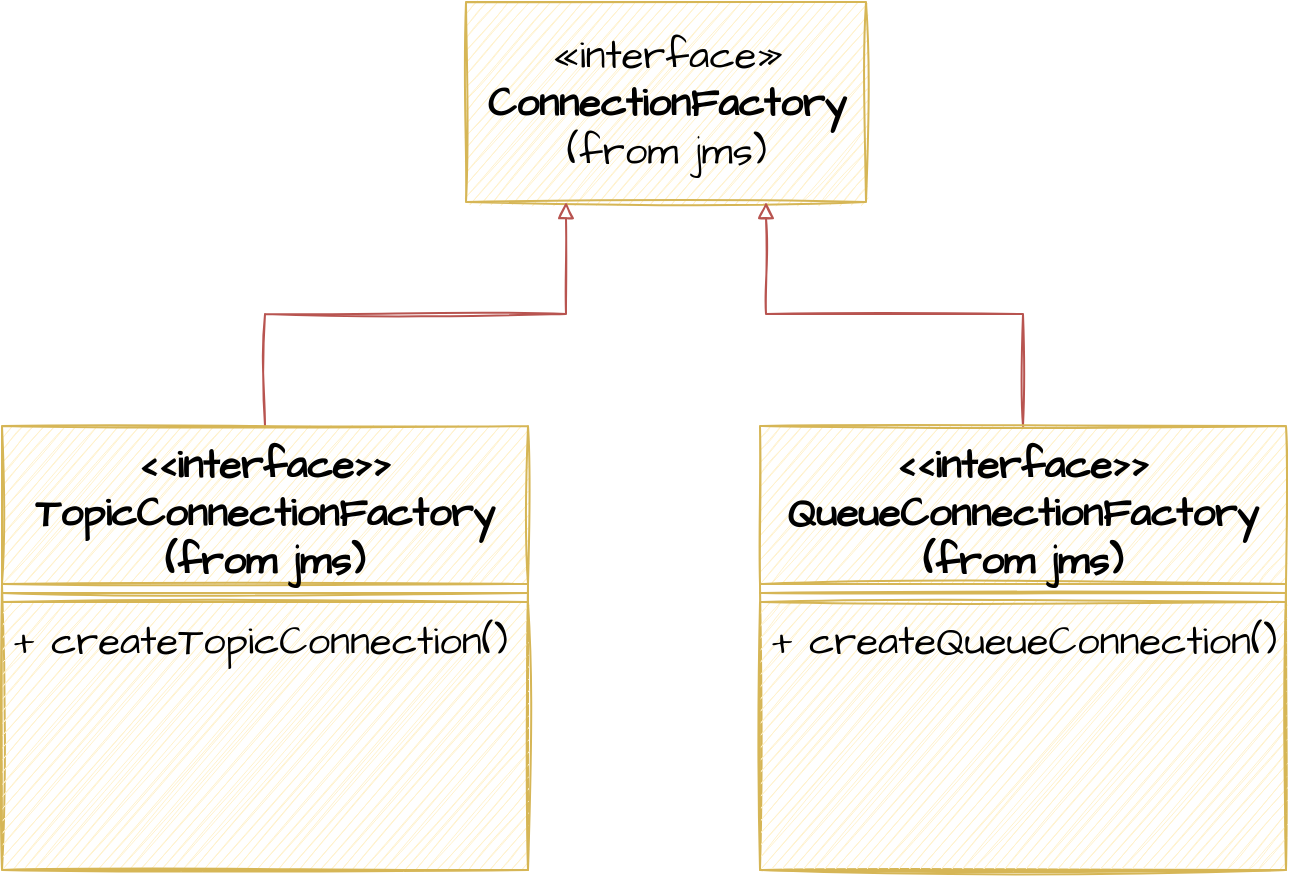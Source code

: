 <mxfile version="16.0.0" type="device"><diagram id="iR7kW6d5z7mH8W_eMVzF" name="Page-1"><mxGraphModel dx="1422" dy="700" grid="0" gridSize="10" guides="1" tooltips="1" connect="1" arrows="1" fold="1" page="1" pageScale="1" pageWidth="827" pageHeight="1169" math="0" shadow="0"><root><mxCell id="0"/><mxCell id="1" parent="0"/><mxCell id="ehRy4RxpUtRiQSKjynxq-5" value="«interface»&lt;br&gt;&lt;div&gt;&lt;b&gt;ConnectionFactory&lt;/b&gt;&lt;/div&gt;&lt;div&gt;(from jms)&lt;/div&gt;" style="html=1;sketch=1;fontFamily=Architects Daughter;fontSource=https%3A%2F%2Ffonts.googleapis.com%2Fcss%3Ffamily%3DArchitects%2BDaughter;fontSize=20;fillColor=#fff2cc;strokeColor=#d6b656;" vertex="1" parent="1"><mxGeometry x="314" y="96" width="200" height="100" as="geometry"/></mxCell><mxCell id="ehRy4RxpUtRiQSKjynxq-17" style="edgeStyle=orthogonalEdgeStyle;rounded=0;sketch=1;orthogonalLoop=1;jettySize=auto;html=1;exitX=0.5;exitY=0;exitDx=0;exitDy=0;entryX=0.25;entryY=1;entryDx=0;entryDy=0;fontFamily=Architects Daughter;fontSource=https%3A%2F%2Ffonts.googleapis.com%2Fcss%3Ffamily%3DArchitects%2BDaughter;fontSize=20;startArrow=none;startFill=0;endArrow=block;endFill=0;fillColor=#f8cecc;strokeColor=#b85450;" edge="1" parent="1" source="ehRy4RxpUtRiQSKjynxq-6" target="ehRy4RxpUtRiQSKjynxq-5"><mxGeometry relative="1" as="geometry"/></mxCell><mxCell id="ehRy4RxpUtRiQSKjynxq-6" value="&lt;&lt;interface&gt;&gt;&#xA;TopicConnectionFactory&#xA;(from jms)&#xA;" style="swimlane;fontStyle=1;align=center;verticalAlign=top;childLayout=stackLayout;horizontal=1;startSize=79;horizontalStack=0;resizeParent=1;resizeParentMax=0;resizeLast=0;collapsible=1;marginBottom=0;sketch=1;fontFamily=Architects Daughter;fontSource=https%3A%2F%2Ffonts.googleapis.com%2Fcss%3Ffamily%3DArchitects%2BDaughter;fontSize=20;fillColor=#fff2cc;strokeColor=#d6b656;" vertex="1" parent="1"><mxGeometry x="82" y="308" width="263" height="222" as="geometry"/></mxCell><mxCell id="ehRy4RxpUtRiQSKjynxq-8" value="" style="line;strokeWidth=1;fillColor=#fff2cc;align=left;verticalAlign=middle;spacingTop=-1;spacingLeft=3;spacingRight=3;rotatable=0;labelPosition=right;points=[];portConstraint=eastwest;sketch=1;fontFamily=Architects Daughter;fontSource=https%3A%2F%2Ffonts.googleapis.com%2Fcss%3Ffamily%3DArchitects%2BDaughter;fontSize=20;strokeColor=#d6b656;" vertex="1" parent="ehRy4RxpUtRiQSKjynxq-6"><mxGeometry y="79" width="263" height="9" as="geometry"/></mxCell><mxCell id="ehRy4RxpUtRiQSKjynxq-9" value="+ createTopicConnection()" style="text;strokeColor=#d6b656;fillColor=#fff2cc;align=left;verticalAlign=top;spacingLeft=4;spacingRight=4;overflow=hidden;rotatable=0;points=[[0,0.5],[1,0.5]];portConstraint=eastwest;sketch=1;fontFamily=Architects Daughter;fontSource=https%3A%2F%2Ffonts.googleapis.com%2Fcss%3Ffamily%3DArchitects%2BDaughter;fontSize=20;" vertex="1" parent="ehRy4RxpUtRiQSKjynxq-6"><mxGeometry y="88" width="263" height="134" as="geometry"/></mxCell><mxCell id="ehRy4RxpUtRiQSKjynxq-18" style="edgeStyle=orthogonalEdgeStyle;rounded=0;sketch=1;orthogonalLoop=1;jettySize=auto;html=1;entryX=0.75;entryY=1;entryDx=0;entryDy=0;fontFamily=Architects Daughter;fontSource=https%3A%2F%2Ffonts.googleapis.com%2Fcss%3Ffamily%3DArchitects%2BDaughter;fontSize=20;startArrow=none;startFill=0;endArrow=block;endFill=0;fillColor=#f8cecc;strokeColor=#b85450;" edge="1" parent="1" source="ehRy4RxpUtRiQSKjynxq-14" target="ehRy4RxpUtRiQSKjynxq-5"><mxGeometry relative="1" as="geometry"/></mxCell><mxCell id="ehRy4RxpUtRiQSKjynxq-14" value="&lt;&lt;interface&gt;&gt;&#xA;QueueConnectionFactory&#xA;(from jms)&#xA;" style="swimlane;fontStyle=1;align=center;verticalAlign=top;childLayout=stackLayout;horizontal=1;startSize=79;horizontalStack=0;resizeParent=1;resizeParentMax=0;resizeLast=0;collapsible=1;marginBottom=0;sketch=1;fontFamily=Architects Daughter;fontSource=https%3A%2F%2Ffonts.googleapis.com%2Fcss%3Ffamily%3DArchitects%2BDaughter;fontSize=20;fillColor=#fff2cc;strokeColor=#d6b656;" vertex="1" parent="1"><mxGeometry x="461" y="308" width="263" height="222" as="geometry"/></mxCell><mxCell id="ehRy4RxpUtRiQSKjynxq-15" value="" style="line;strokeWidth=1;fillColor=#fff2cc;align=left;verticalAlign=middle;spacingTop=-1;spacingLeft=3;spacingRight=3;rotatable=0;labelPosition=right;points=[];portConstraint=eastwest;sketch=1;fontFamily=Architects Daughter;fontSource=https%3A%2F%2Ffonts.googleapis.com%2Fcss%3Ffamily%3DArchitects%2BDaughter;fontSize=20;strokeColor=#d6b656;" vertex="1" parent="ehRy4RxpUtRiQSKjynxq-14"><mxGeometry y="79" width="263" height="9" as="geometry"/></mxCell><mxCell id="ehRy4RxpUtRiQSKjynxq-16" value="+ createQueueConnection()" style="text;strokeColor=#d6b656;fillColor=#fff2cc;align=left;verticalAlign=top;spacingLeft=4;spacingRight=4;overflow=hidden;rotatable=0;points=[[0,0.5],[1,0.5]];portConstraint=eastwest;sketch=1;fontFamily=Architects Daughter;fontSource=https%3A%2F%2Ffonts.googleapis.com%2Fcss%3Ffamily%3DArchitects%2BDaughter;fontSize=20;" vertex="1" parent="ehRy4RxpUtRiQSKjynxq-14"><mxGeometry y="88" width="263" height="134" as="geometry"/></mxCell></root></mxGraphModel></diagram></mxfile>